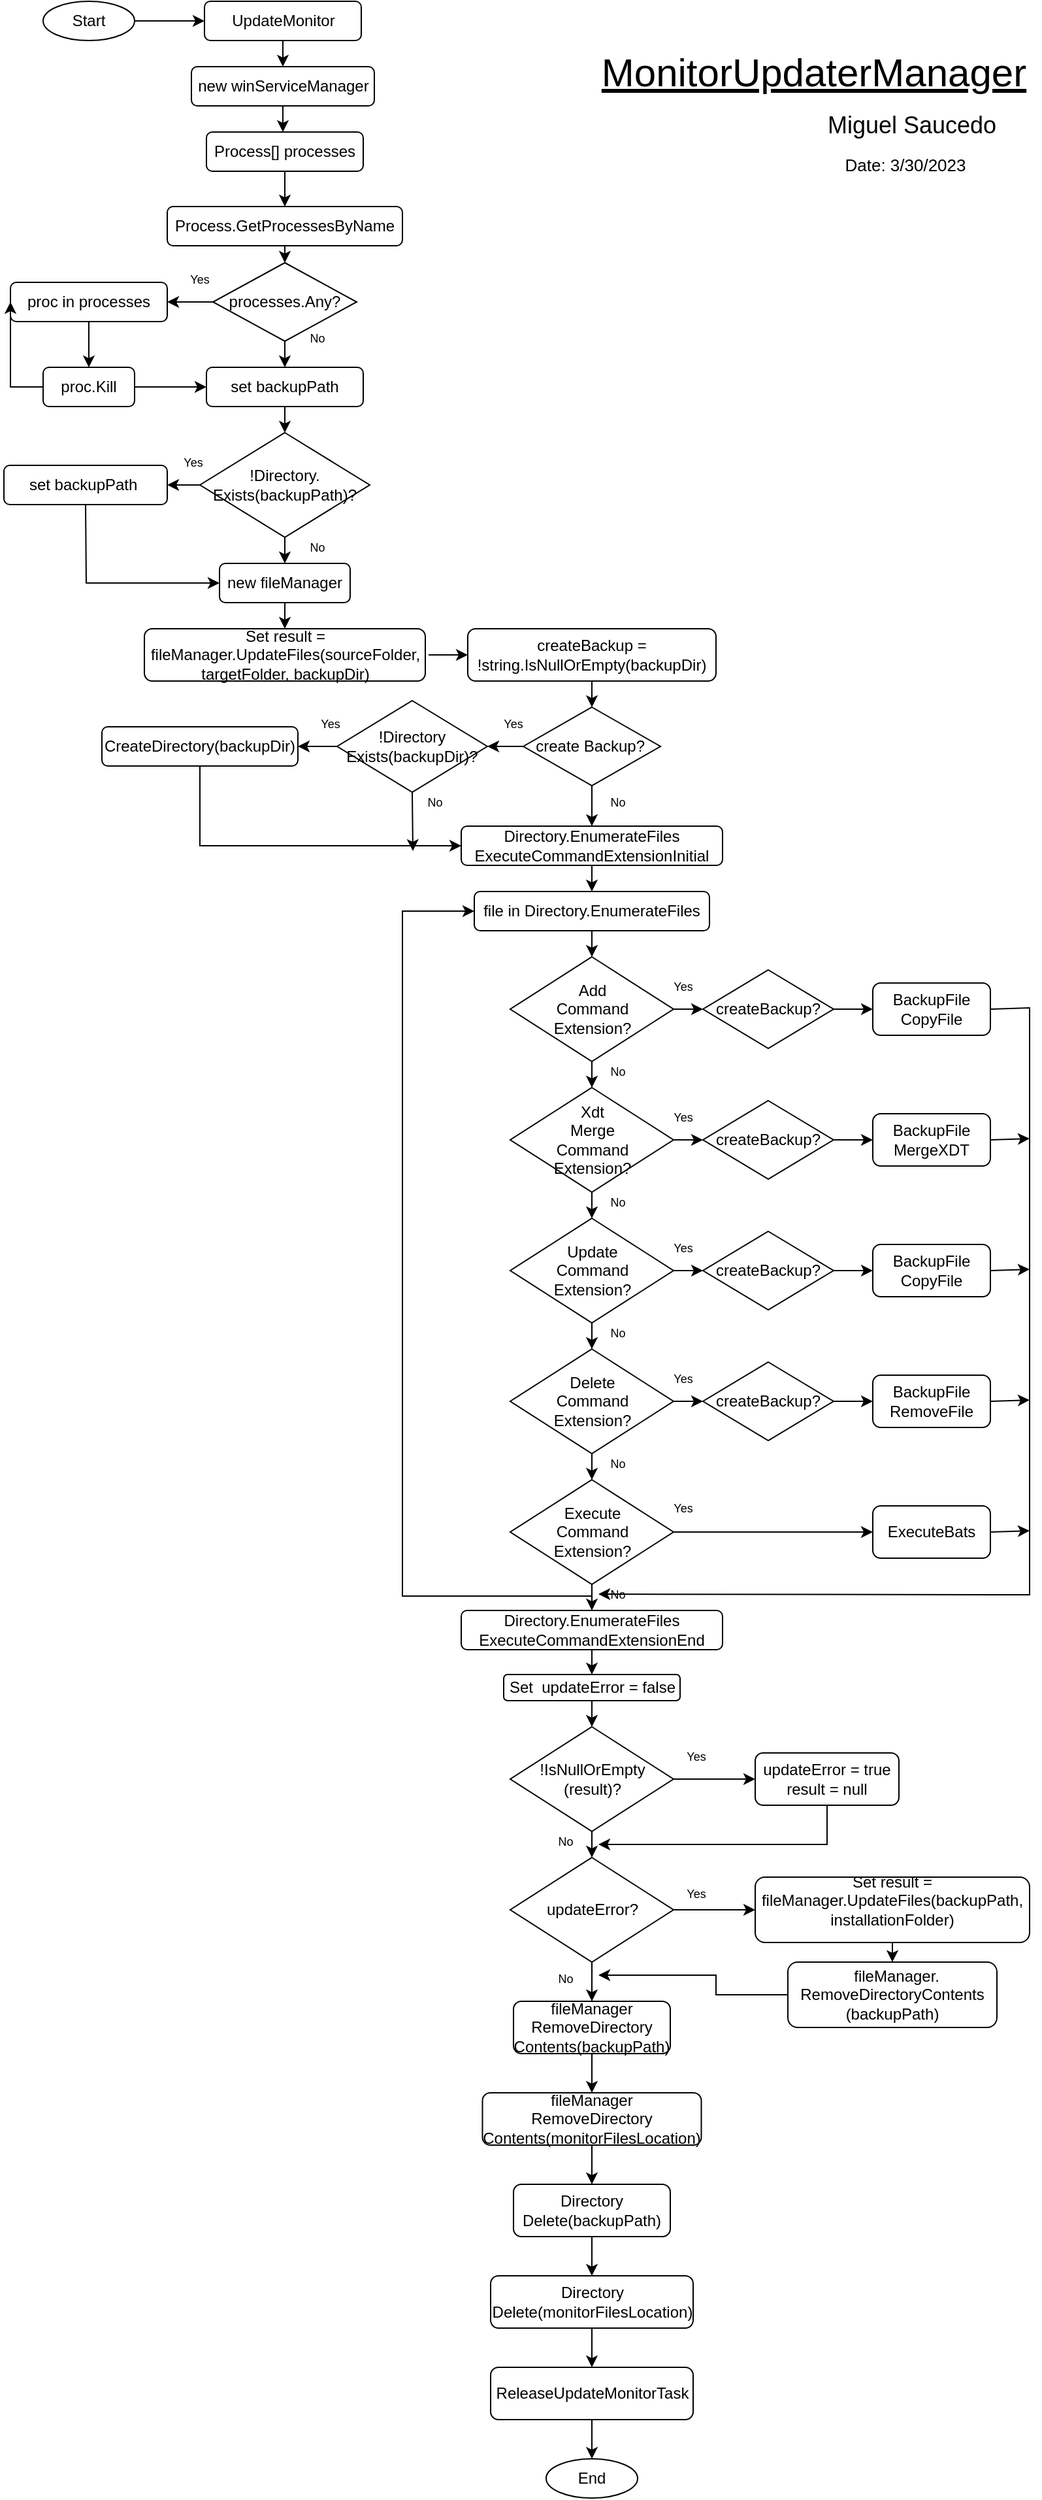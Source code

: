 <mxfile version="21.1.2" type="device">
  <diagram id="C5RBs43oDa-KdzZeNtuy" name="Page-1">
    <mxGraphModel dx="1366" dy="673" grid="1" gridSize="10" guides="1" tooltips="1" connect="1" arrows="1" fold="1" page="1" pageScale="1" pageWidth="827" pageHeight="1169" math="0" shadow="0">
      <root>
        <mxCell id="WIyWlLk6GJQsqaUBKTNV-0" />
        <mxCell id="WIyWlLk6GJQsqaUBKTNV-1" parent="WIyWlLk6GJQsqaUBKTNV-0" />
        <mxCell id="1y-8TdBXX_tXYGB50Xov-0" value="Start" style="ellipse;whiteSpace=wrap;html=1;" vertex="1" parent="WIyWlLk6GJQsqaUBKTNV-1">
          <mxGeometry x="45" y="10" width="70" height="30" as="geometry" />
        </mxCell>
        <mxCell id="1y-8TdBXX_tXYGB50Xov-2" value="UpdateMonitor" style="rounded=1;whiteSpace=wrap;html=1;" vertex="1" parent="WIyWlLk6GJQsqaUBKTNV-1">
          <mxGeometry x="168.5" y="10" width="120" height="30" as="geometry" />
        </mxCell>
        <mxCell id="1y-8TdBXX_tXYGB50Xov-3" style="edgeStyle=orthogonalEdgeStyle;rounded=0;orthogonalLoop=1;jettySize=auto;html=1;exitX=0.5;exitY=1;exitDx=0;exitDy=0;" edge="1" parent="WIyWlLk6GJQsqaUBKTNV-1">
          <mxGeometry relative="1" as="geometry">
            <mxPoint x="420" y="124" as="sourcePoint" />
            <mxPoint x="420" y="124" as="targetPoint" />
          </mxGeometry>
        </mxCell>
        <mxCell id="1y-8TdBXX_tXYGB50Xov-4" value="Process.GetProcessesByName" style="rounded=1;whiteSpace=wrap;html=1;" vertex="1" parent="WIyWlLk6GJQsqaUBKTNV-1">
          <mxGeometry x="140" y="167" width="180" height="30" as="geometry" />
        </mxCell>
        <mxCell id="1y-8TdBXX_tXYGB50Xov-38" value="" style="edgeStyle=orthogonalEdgeStyle;rounded=0;orthogonalLoop=1;jettySize=auto;html=1;" edge="1" parent="WIyWlLk6GJQsqaUBKTNV-1" source="1y-8TdBXX_tXYGB50Xov-5" target="1y-8TdBXX_tXYGB50Xov-22">
          <mxGeometry relative="1" as="geometry" />
        </mxCell>
        <mxCell id="1y-8TdBXX_tXYGB50Xov-5" value="processes.Any?" style="rhombus;whiteSpace=wrap;html=1;" vertex="1" parent="WIyWlLk6GJQsqaUBKTNV-1">
          <mxGeometry x="175" y="210" width="110" height="60" as="geometry" />
        </mxCell>
        <mxCell id="1y-8TdBXX_tXYGB50Xov-6" value="proc.Kill" style="rounded=1;whiteSpace=wrap;html=1;" vertex="1" parent="WIyWlLk6GJQsqaUBKTNV-1">
          <mxGeometry x="45" y="290" width="70" height="30" as="geometry" />
        </mxCell>
        <mxCell id="1y-8TdBXX_tXYGB50Xov-7" value="set backupPath" style="rounded=1;whiteSpace=wrap;html=1;" vertex="1" parent="WIyWlLk6GJQsqaUBKTNV-1">
          <mxGeometry x="170" y="290" width="120" height="30" as="geometry" />
        </mxCell>
        <mxCell id="1y-8TdBXX_tXYGB50Xov-8" value="!Directory.&lt;br&gt;Exists(backupPath)?" style="rhombus;whiteSpace=wrap;html=1;" vertex="1" parent="WIyWlLk6GJQsqaUBKTNV-1">
          <mxGeometry x="165" y="340" width="130" height="80" as="geometry" />
        </mxCell>
        <mxCell id="1y-8TdBXX_tXYGB50Xov-9" value="set backupPath&amp;nbsp;" style="rounded=1;whiteSpace=wrap;html=1;" vertex="1" parent="WIyWlLk6GJQsqaUBKTNV-1">
          <mxGeometry x="15" y="365" width="125" height="30" as="geometry" />
        </mxCell>
        <mxCell id="1y-8TdBXX_tXYGB50Xov-10" value="Set result = fileManager.UpdateFiles(sourceFolder, targetFolder, backupDir)" style="rounded=1;whiteSpace=wrap;html=1;" vertex="1" parent="WIyWlLk6GJQsqaUBKTNV-1">
          <mxGeometry x="122.5" y="490" width="215" height="40" as="geometry" />
        </mxCell>
        <mxCell id="1y-8TdBXX_tXYGB50Xov-36" value="" style="edgeStyle=orthogonalEdgeStyle;rounded=0;orthogonalLoop=1;jettySize=auto;html=1;" edge="1" parent="WIyWlLk6GJQsqaUBKTNV-1" source="1y-8TdBXX_tXYGB50Xov-16" target="1y-8TdBXX_tXYGB50Xov-20">
          <mxGeometry relative="1" as="geometry">
            <Array as="points">
              <mxPoint x="240" y="110" />
              <mxPoint x="240" y="110" />
            </Array>
          </mxGeometry>
        </mxCell>
        <mxCell id="1y-8TdBXX_tXYGB50Xov-16" value="new winServiceManager" style="rounded=1;whiteSpace=wrap;html=1;" vertex="1" parent="WIyWlLk6GJQsqaUBKTNV-1">
          <mxGeometry x="158.5" y="60" width="140" height="30" as="geometry" />
        </mxCell>
        <mxCell id="1y-8TdBXX_tXYGB50Xov-20" value="Process[] processes" style="rounded=1;whiteSpace=wrap;html=1;" vertex="1" parent="WIyWlLk6GJQsqaUBKTNV-1">
          <mxGeometry x="170" y="110" width="120" height="30" as="geometry" />
        </mxCell>
        <mxCell id="1y-8TdBXX_tXYGB50Xov-39" value="" style="edgeStyle=orthogonalEdgeStyle;rounded=0;orthogonalLoop=1;jettySize=auto;html=1;" edge="1" parent="WIyWlLk6GJQsqaUBKTNV-1" source="1y-8TdBXX_tXYGB50Xov-22" target="1y-8TdBXX_tXYGB50Xov-6">
          <mxGeometry relative="1" as="geometry" />
        </mxCell>
        <mxCell id="1y-8TdBXX_tXYGB50Xov-22" value="proc in processes" style="rounded=1;whiteSpace=wrap;html=1;" vertex="1" parent="WIyWlLk6GJQsqaUBKTNV-1">
          <mxGeometry x="20" y="225" width="120" height="30" as="geometry" />
        </mxCell>
        <mxCell id="1y-8TdBXX_tXYGB50Xov-26" value="new fileManager" style="rounded=1;whiteSpace=wrap;html=1;" vertex="1" parent="WIyWlLk6GJQsqaUBKTNV-1">
          <mxGeometry x="180" y="440" width="100" height="30" as="geometry" />
        </mxCell>
        <mxCell id="1y-8TdBXX_tXYGB50Xov-28" value="createBackup = !string.IsNullOrEmpty(backupDir)" style="rounded=1;whiteSpace=wrap;html=1;" vertex="1" parent="WIyWlLk6GJQsqaUBKTNV-1">
          <mxGeometry x="370" y="490" width="190" height="40" as="geometry" />
        </mxCell>
        <mxCell id="1y-8TdBXX_tXYGB50Xov-29" value="create Backup?&amp;nbsp;" style="rhombus;whiteSpace=wrap;html=1;" vertex="1" parent="WIyWlLk6GJQsqaUBKTNV-1">
          <mxGeometry x="412.5" y="550" width="105" height="60" as="geometry" />
        </mxCell>
        <mxCell id="1y-8TdBXX_tXYGB50Xov-30" value="!Directory&lt;br&gt;Exists(backupDir)?" style="rhombus;whiteSpace=wrap;html=1;" vertex="1" parent="WIyWlLk6GJQsqaUBKTNV-1">
          <mxGeometry x="270" y="545" width="115" height="70" as="geometry" />
        </mxCell>
        <mxCell id="1y-8TdBXX_tXYGB50Xov-32" value="Directory.EnumerateFiles&lt;br&gt;ExecuteCommandExtensionInitial" style="rounded=1;whiteSpace=wrap;html=1;" vertex="1" parent="WIyWlLk6GJQsqaUBKTNV-1">
          <mxGeometry x="365" y="641" width="200" height="30" as="geometry" />
        </mxCell>
        <mxCell id="1y-8TdBXX_tXYGB50Xov-33" value="file in Directory.EnumerateFiles" style="rounded=1;whiteSpace=wrap;html=1;" vertex="1" parent="WIyWlLk6GJQsqaUBKTNV-1">
          <mxGeometry x="375" y="691" width="180" height="30" as="geometry" />
        </mxCell>
        <mxCell id="1y-8TdBXX_tXYGB50Xov-46" value="" style="endArrow=classic;html=1;rounded=0;entryX=0;entryY=0.5;entryDx=0;entryDy=0;" edge="1" parent="WIyWlLk6GJQsqaUBKTNV-1" target="1y-8TdBXX_tXYGB50Xov-7">
          <mxGeometry width="50" height="50" relative="1" as="geometry">
            <mxPoint x="115" y="305" as="sourcePoint" />
            <mxPoint x="165" y="255" as="targetPoint" />
          </mxGeometry>
        </mxCell>
        <mxCell id="1y-8TdBXX_tXYGB50Xov-48" value="" style="endArrow=classic;html=1;rounded=0;exitX=0.5;exitY=1;exitDx=0;exitDy=0;entryX=0.5;entryY=0;entryDx=0;entryDy=0;" edge="1" parent="WIyWlLk6GJQsqaUBKTNV-1" source="1y-8TdBXX_tXYGB50Xov-20" target="1y-8TdBXX_tXYGB50Xov-4">
          <mxGeometry width="50" height="50" relative="1" as="geometry">
            <mxPoint x="380" y="180" as="sourcePoint" />
            <mxPoint x="430" y="130" as="targetPoint" />
          </mxGeometry>
        </mxCell>
        <mxCell id="1y-8TdBXX_tXYGB50Xov-49" value="" style="endArrow=classic;html=1;rounded=0;exitX=0.5;exitY=1;exitDx=0;exitDy=0;entryX=0.5;entryY=0;entryDx=0;entryDy=0;" edge="1" parent="WIyWlLk6GJQsqaUBKTNV-1" source="1y-8TdBXX_tXYGB50Xov-4" target="1y-8TdBXX_tXYGB50Xov-5">
          <mxGeometry width="50" height="50" relative="1" as="geometry">
            <mxPoint x="580" y="340" as="sourcePoint" />
            <mxPoint x="630" y="290" as="targetPoint" />
          </mxGeometry>
        </mxCell>
        <mxCell id="1y-8TdBXX_tXYGB50Xov-50" value="" style="endArrow=classic;html=1;rounded=0;exitX=0.5;exitY=1;exitDx=0;exitDy=0;entryX=0.5;entryY=0;entryDx=0;entryDy=0;" edge="1" parent="WIyWlLk6GJQsqaUBKTNV-1" source="1y-8TdBXX_tXYGB50Xov-5" target="1y-8TdBXX_tXYGB50Xov-7">
          <mxGeometry width="50" height="50" relative="1" as="geometry">
            <mxPoint x="320" y="280" as="sourcePoint" />
            <mxPoint x="370" y="230" as="targetPoint" />
          </mxGeometry>
        </mxCell>
        <mxCell id="1y-8TdBXX_tXYGB50Xov-51" value="" style="endArrow=classic;html=1;rounded=0;exitX=0.5;exitY=1;exitDx=0;exitDy=0;entryX=0.5;entryY=0;entryDx=0;entryDy=0;" edge="1" parent="WIyWlLk6GJQsqaUBKTNV-1" source="1y-8TdBXX_tXYGB50Xov-7" target="1y-8TdBXX_tXYGB50Xov-8">
          <mxGeometry width="50" height="50" relative="1" as="geometry">
            <mxPoint x="325" y="350" as="sourcePoint" />
            <mxPoint x="375" y="300" as="targetPoint" />
          </mxGeometry>
        </mxCell>
        <mxCell id="1y-8TdBXX_tXYGB50Xov-52" value="" style="endArrow=classic;html=1;rounded=0;exitX=0;exitY=0.5;exitDx=0;exitDy=0;entryX=1;entryY=0.5;entryDx=0;entryDy=0;" edge="1" parent="WIyWlLk6GJQsqaUBKTNV-1" source="1y-8TdBXX_tXYGB50Xov-8" target="1y-8TdBXX_tXYGB50Xov-9">
          <mxGeometry width="50" height="50" relative="1" as="geometry">
            <mxPoint x="580" y="340" as="sourcePoint" />
            <mxPoint x="630" y="290" as="targetPoint" />
          </mxGeometry>
        </mxCell>
        <mxCell id="1y-8TdBXX_tXYGB50Xov-53" value="" style="endArrow=classic;html=1;rounded=0;exitX=0.5;exitY=1;exitDx=0;exitDy=0;entryX=0.5;entryY=0;entryDx=0;entryDy=0;" edge="1" parent="WIyWlLk6GJQsqaUBKTNV-1" source="1y-8TdBXX_tXYGB50Xov-8" target="1y-8TdBXX_tXYGB50Xov-26">
          <mxGeometry width="50" height="50" relative="1" as="geometry">
            <mxPoint x="600" y="320" as="sourcePoint" />
            <mxPoint x="650" y="270" as="targetPoint" />
          </mxGeometry>
        </mxCell>
        <mxCell id="1y-8TdBXX_tXYGB50Xov-54" value="" style="endArrow=classic;html=1;rounded=0;exitX=0.5;exitY=1;exitDx=0;exitDy=0;" edge="1" parent="WIyWlLk6GJQsqaUBKTNV-1" source="1y-8TdBXX_tXYGB50Xov-26" target="1y-8TdBXX_tXYGB50Xov-10">
          <mxGeometry width="50" height="50" relative="1" as="geometry">
            <mxPoint x="600" y="520" as="sourcePoint" />
            <mxPoint x="650" y="470" as="targetPoint" />
          </mxGeometry>
        </mxCell>
        <mxCell id="1y-8TdBXX_tXYGB50Xov-55" value="" style="endArrow=classic;html=1;rounded=0;entryX=0;entryY=0.5;entryDx=0;entryDy=0;" edge="1" parent="WIyWlLk6GJQsqaUBKTNV-1" target="1y-8TdBXX_tXYGB50Xov-28">
          <mxGeometry width="50" height="50" relative="1" as="geometry">
            <mxPoint x="340" y="510" as="sourcePoint" />
            <mxPoint x="330" y="590" as="targetPoint" />
          </mxGeometry>
        </mxCell>
        <mxCell id="1y-8TdBXX_tXYGB50Xov-56" value="CreateDirectory(backupDir)" style="rounded=1;whiteSpace=wrap;html=1;" vertex="1" parent="WIyWlLk6GJQsqaUBKTNV-1">
          <mxGeometry x="90" y="565" width="150" height="30" as="geometry" />
        </mxCell>
        <mxCell id="1y-8TdBXX_tXYGB50Xov-57" value="" style="endArrow=classic;html=1;rounded=0;exitX=0.5;exitY=1;exitDx=0;exitDy=0;entryX=0.5;entryY=0;entryDx=0;entryDy=0;" edge="1" parent="WIyWlLk6GJQsqaUBKTNV-1" source="1y-8TdBXX_tXYGB50Xov-28" target="1y-8TdBXX_tXYGB50Xov-29">
          <mxGeometry width="50" height="50" relative="1" as="geometry">
            <mxPoint x="600" y="620" as="sourcePoint" />
            <mxPoint x="650" y="570" as="targetPoint" />
          </mxGeometry>
        </mxCell>
        <mxCell id="1y-8TdBXX_tXYGB50Xov-61" value="" style="endArrow=classic;html=1;rounded=0;exitX=0.5;exitY=1;exitDx=0;exitDy=0;entryX=0.5;entryY=0;entryDx=0;entryDy=0;" edge="1" parent="WIyWlLk6GJQsqaUBKTNV-1" source="1y-8TdBXX_tXYGB50Xov-32" target="1y-8TdBXX_tXYGB50Xov-33">
          <mxGeometry width="50" height="50" relative="1" as="geometry">
            <mxPoint x="600" y="641" as="sourcePoint" />
            <mxPoint x="650" y="591" as="targetPoint" />
          </mxGeometry>
        </mxCell>
        <mxCell id="1y-8TdBXX_tXYGB50Xov-64" value="Add&lt;br&gt;Command&lt;br&gt;Extension?" style="rhombus;whiteSpace=wrap;html=1;" vertex="1" parent="WIyWlLk6GJQsqaUBKTNV-1">
          <mxGeometry x="402.5" y="741" width="125" height="80" as="geometry" />
        </mxCell>
        <mxCell id="1y-8TdBXX_tXYGB50Xov-65" value="Xdt&lt;br&gt;Merge&lt;br&gt;Command&lt;br&gt;Extension?" style="rhombus;whiteSpace=wrap;html=1;" vertex="1" parent="WIyWlLk6GJQsqaUBKTNV-1">
          <mxGeometry x="402.5" y="841" width="125" height="80" as="geometry" />
        </mxCell>
        <mxCell id="1y-8TdBXX_tXYGB50Xov-66" value="Update&lt;br&gt;Command&lt;br&gt;Extension?" style="rhombus;whiteSpace=wrap;html=1;" vertex="1" parent="WIyWlLk6GJQsqaUBKTNV-1">
          <mxGeometry x="402.5" y="941" width="125" height="80" as="geometry" />
        </mxCell>
        <mxCell id="1y-8TdBXX_tXYGB50Xov-67" value="Delete &lt;br&gt;Command &lt;br&gt;Extension?" style="rhombus;whiteSpace=wrap;html=1;" vertex="1" parent="WIyWlLk6GJQsqaUBKTNV-1">
          <mxGeometry x="402.5" y="1041" width="125" height="80" as="geometry" />
        </mxCell>
        <mxCell id="1y-8TdBXX_tXYGB50Xov-68" value="Execute&lt;br&gt;Command&lt;br&gt;Extension?" style="rhombus;whiteSpace=wrap;html=1;" vertex="1" parent="WIyWlLk6GJQsqaUBKTNV-1">
          <mxGeometry x="402.5" y="1141" width="125" height="80" as="geometry" />
        </mxCell>
        <mxCell id="1y-8TdBXX_tXYGB50Xov-69" value="" style="endArrow=classic;html=1;rounded=0;exitX=0.5;exitY=1;exitDx=0;exitDy=0;entryX=0.5;entryY=0;entryDx=0;entryDy=0;" edge="1" parent="WIyWlLk6GJQsqaUBKTNV-1" source="1y-8TdBXX_tXYGB50Xov-33" target="1y-8TdBXX_tXYGB50Xov-64">
          <mxGeometry width="50" height="50" relative="1" as="geometry">
            <mxPoint x="600" y="821" as="sourcePoint" />
            <mxPoint x="650" y="771" as="targetPoint" />
          </mxGeometry>
        </mxCell>
        <mxCell id="1y-8TdBXX_tXYGB50Xov-70" value="" style="endArrow=classic;html=1;rounded=0;exitX=0.5;exitY=1;exitDx=0;exitDy=0;entryX=0.5;entryY=0;entryDx=0;entryDy=0;" edge="1" parent="WIyWlLk6GJQsqaUBKTNV-1" source="1y-8TdBXX_tXYGB50Xov-64" target="1y-8TdBXX_tXYGB50Xov-65">
          <mxGeometry width="50" height="50" relative="1" as="geometry">
            <mxPoint x="600" y="821" as="sourcePoint" />
            <mxPoint x="650" y="771" as="targetPoint" />
          </mxGeometry>
        </mxCell>
        <mxCell id="1y-8TdBXX_tXYGB50Xov-71" value="" style="endArrow=classic;html=1;rounded=0;exitX=0.5;exitY=1;exitDx=0;exitDy=0;entryX=0.5;entryY=0;entryDx=0;entryDy=0;" edge="1" parent="WIyWlLk6GJQsqaUBKTNV-1" source="1y-8TdBXX_tXYGB50Xov-65" target="1y-8TdBXX_tXYGB50Xov-66">
          <mxGeometry width="50" height="50" relative="1" as="geometry">
            <mxPoint x="600" y="1121" as="sourcePoint" />
            <mxPoint x="650" y="1071" as="targetPoint" />
          </mxGeometry>
        </mxCell>
        <mxCell id="1y-8TdBXX_tXYGB50Xov-72" value="" style="endArrow=classic;html=1;rounded=0;exitX=0.5;exitY=1;exitDx=0;exitDy=0;entryX=0.5;entryY=0;entryDx=0;entryDy=0;" edge="1" parent="WIyWlLk6GJQsqaUBKTNV-1" source="1y-8TdBXX_tXYGB50Xov-66" target="1y-8TdBXX_tXYGB50Xov-67">
          <mxGeometry width="50" height="50" relative="1" as="geometry">
            <mxPoint x="600" y="1121" as="sourcePoint" />
            <mxPoint x="650" y="1071" as="targetPoint" />
          </mxGeometry>
        </mxCell>
        <mxCell id="1y-8TdBXX_tXYGB50Xov-73" value="" style="endArrow=classic;html=1;rounded=0;exitX=0.5;exitY=1;exitDx=0;exitDy=0;entryX=0.5;entryY=0;entryDx=0;entryDy=0;" edge="1" parent="WIyWlLk6GJQsqaUBKTNV-1" source="1y-8TdBXX_tXYGB50Xov-67" target="1y-8TdBXX_tXYGB50Xov-68">
          <mxGeometry width="50" height="50" relative="1" as="geometry">
            <mxPoint x="600" y="1121" as="sourcePoint" />
            <mxPoint x="650" y="1071" as="targetPoint" />
          </mxGeometry>
        </mxCell>
        <mxCell id="1y-8TdBXX_tXYGB50Xov-74" value="BackupFile&lt;br&gt;CopyFile" style="rounded=1;whiteSpace=wrap;html=1;" vertex="1" parent="WIyWlLk6GJQsqaUBKTNV-1">
          <mxGeometry x="680" y="761" width="90" height="40" as="geometry" />
        </mxCell>
        <mxCell id="1y-8TdBXX_tXYGB50Xov-75" value="createBackup?" style="rhombus;whiteSpace=wrap;html=1;" vertex="1" parent="WIyWlLk6GJQsqaUBKTNV-1">
          <mxGeometry x="550" y="751" width="100" height="60" as="geometry" />
        </mxCell>
        <mxCell id="1y-8TdBXX_tXYGB50Xov-77" value="createBackup?" style="rhombus;whiteSpace=wrap;html=1;" vertex="1" parent="WIyWlLk6GJQsqaUBKTNV-1">
          <mxGeometry x="550" y="851" width="100" height="60" as="geometry" />
        </mxCell>
        <mxCell id="1y-8TdBXX_tXYGB50Xov-78" value="createBackup?" style="rhombus;whiteSpace=wrap;html=1;" vertex="1" parent="WIyWlLk6GJQsqaUBKTNV-1">
          <mxGeometry x="550" y="951" width="100" height="60" as="geometry" />
        </mxCell>
        <mxCell id="1y-8TdBXX_tXYGB50Xov-79" value="createBackup?" style="rhombus;whiteSpace=wrap;html=1;" vertex="1" parent="WIyWlLk6GJQsqaUBKTNV-1">
          <mxGeometry x="550" y="1051" width="100" height="60" as="geometry" />
        </mxCell>
        <mxCell id="1y-8TdBXX_tXYGB50Xov-80" value="BackupFile&lt;br&gt;MergeXDT" style="rounded=1;whiteSpace=wrap;html=1;" vertex="1" parent="WIyWlLk6GJQsqaUBKTNV-1">
          <mxGeometry x="680" y="861" width="90" height="40" as="geometry" />
        </mxCell>
        <mxCell id="1y-8TdBXX_tXYGB50Xov-81" value="BackupFile&lt;br&gt;CopyFile" style="rounded=1;whiteSpace=wrap;html=1;" vertex="1" parent="WIyWlLk6GJQsqaUBKTNV-1">
          <mxGeometry x="680" y="961" width="90" height="40" as="geometry" />
        </mxCell>
        <mxCell id="1y-8TdBXX_tXYGB50Xov-82" value="BackupFile&lt;br&gt;RemoveFile" style="rounded=1;whiteSpace=wrap;html=1;" vertex="1" parent="WIyWlLk6GJQsqaUBKTNV-1">
          <mxGeometry x="680" y="1061" width="90" height="40" as="geometry" />
        </mxCell>
        <mxCell id="1y-8TdBXX_tXYGB50Xov-83" value="ExecuteBats" style="rounded=1;whiteSpace=wrap;html=1;" vertex="1" parent="WIyWlLk6GJQsqaUBKTNV-1">
          <mxGeometry x="680" y="1161" width="90" height="40" as="geometry" />
        </mxCell>
        <mxCell id="1y-8TdBXX_tXYGB50Xov-84" value="" style="endArrow=classic;html=1;rounded=0;exitX=1;exitY=0.5;exitDx=0;exitDy=0;entryX=0;entryY=0.5;entryDx=0;entryDy=0;" edge="1" parent="WIyWlLk6GJQsqaUBKTNV-1" source="1y-8TdBXX_tXYGB50Xov-64" target="1y-8TdBXX_tXYGB50Xov-75">
          <mxGeometry width="50" height="50" relative="1" as="geometry">
            <mxPoint x="540" y="771" as="sourcePoint" />
            <mxPoint x="590" y="721" as="targetPoint" />
          </mxGeometry>
        </mxCell>
        <mxCell id="1y-8TdBXX_tXYGB50Xov-85" value="" style="endArrow=classic;html=1;rounded=0;exitX=1;exitY=0.5;exitDx=0;exitDy=0;entryX=0;entryY=0.5;entryDx=0;entryDy=0;" edge="1" parent="WIyWlLk6GJQsqaUBKTNV-1" source="1y-8TdBXX_tXYGB50Xov-65" target="1y-8TdBXX_tXYGB50Xov-77">
          <mxGeometry width="50" height="50" relative="1" as="geometry">
            <mxPoint x="600" y="1021" as="sourcePoint" />
            <mxPoint x="650" y="971" as="targetPoint" />
          </mxGeometry>
        </mxCell>
        <mxCell id="1y-8TdBXX_tXYGB50Xov-86" value="" style="endArrow=classic;html=1;rounded=0;exitX=1;exitY=0.5;exitDx=0;exitDy=0;entryX=0;entryY=0.5;entryDx=0;entryDy=0;" edge="1" parent="WIyWlLk6GJQsqaUBKTNV-1" source="1y-8TdBXX_tXYGB50Xov-66" target="1y-8TdBXX_tXYGB50Xov-78">
          <mxGeometry width="50" height="50" relative="1" as="geometry">
            <mxPoint x="600" y="1021" as="sourcePoint" />
            <mxPoint x="650" y="971" as="targetPoint" />
          </mxGeometry>
        </mxCell>
        <mxCell id="1y-8TdBXX_tXYGB50Xov-87" value="" style="endArrow=classic;html=1;rounded=0;exitX=1;exitY=0.5;exitDx=0;exitDy=0;entryX=0;entryY=0.5;entryDx=0;entryDy=0;" edge="1" parent="WIyWlLk6GJQsqaUBKTNV-1" source="1y-8TdBXX_tXYGB50Xov-67" target="1y-8TdBXX_tXYGB50Xov-79">
          <mxGeometry width="50" height="50" relative="1" as="geometry">
            <mxPoint x="600" y="1021" as="sourcePoint" />
            <mxPoint x="650" y="971" as="targetPoint" />
          </mxGeometry>
        </mxCell>
        <mxCell id="1y-8TdBXX_tXYGB50Xov-88" value="" style="endArrow=classic;html=1;rounded=0;exitX=1;exitY=0.5;exitDx=0;exitDy=0;entryX=0;entryY=0.5;entryDx=0;entryDy=0;" edge="1" parent="WIyWlLk6GJQsqaUBKTNV-1" source="1y-8TdBXX_tXYGB50Xov-68" target="1y-8TdBXX_tXYGB50Xov-83">
          <mxGeometry width="50" height="50" relative="1" as="geometry">
            <mxPoint x="600" y="1021" as="sourcePoint" />
            <mxPoint x="650" y="971" as="targetPoint" />
          </mxGeometry>
        </mxCell>
        <mxCell id="1y-8TdBXX_tXYGB50Xov-89" value="" style="endArrow=classic;html=1;rounded=0;exitX=1;exitY=0.5;exitDx=0;exitDy=0;entryX=0;entryY=0.5;entryDx=0;entryDy=0;" edge="1" parent="WIyWlLk6GJQsqaUBKTNV-1" source="1y-8TdBXX_tXYGB50Xov-75" target="1y-8TdBXX_tXYGB50Xov-74">
          <mxGeometry width="50" height="50" relative="1" as="geometry">
            <mxPoint x="600" y="1021" as="sourcePoint" />
            <mxPoint x="650" y="971" as="targetPoint" />
          </mxGeometry>
        </mxCell>
        <mxCell id="1y-8TdBXX_tXYGB50Xov-90" value="" style="endArrow=classic;html=1;rounded=0;exitX=1;exitY=0.5;exitDx=0;exitDy=0;entryX=0;entryY=0.5;entryDx=0;entryDy=0;" edge="1" parent="WIyWlLk6GJQsqaUBKTNV-1" source="1y-8TdBXX_tXYGB50Xov-77" target="1y-8TdBXX_tXYGB50Xov-80">
          <mxGeometry width="50" height="50" relative="1" as="geometry">
            <mxPoint x="600" y="1021" as="sourcePoint" />
            <mxPoint x="650" y="971" as="targetPoint" />
          </mxGeometry>
        </mxCell>
        <mxCell id="1y-8TdBXX_tXYGB50Xov-91" value="" style="endArrow=classic;html=1;rounded=0;exitX=1;exitY=0.5;exitDx=0;exitDy=0;entryX=0;entryY=0.5;entryDx=0;entryDy=0;" edge="1" parent="WIyWlLk6GJQsqaUBKTNV-1" source="1y-8TdBXX_tXYGB50Xov-78" target="1y-8TdBXX_tXYGB50Xov-81">
          <mxGeometry width="50" height="50" relative="1" as="geometry">
            <mxPoint x="600" y="1021" as="sourcePoint" />
            <mxPoint x="650" y="971" as="targetPoint" />
          </mxGeometry>
        </mxCell>
        <mxCell id="1y-8TdBXX_tXYGB50Xov-92" value="" style="endArrow=classic;html=1;rounded=0;exitX=1;exitY=0.5;exitDx=0;exitDy=0;entryX=0;entryY=0.5;entryDx=0;entryDy=0;" edge="1" parent="WIyWlLk6GJQsqaUBKTNV-1" source="1y-8TdBXX_tXYGB50Xov-79" target="1y-8TdBXX_tXYGB50Xov-82">
          <mxGeometry width="50" height="50" relative="1" as="geometry">
            <mxPoint x="600" y="1021" as="sourcePoint" />
            <mxPoint x="650" y="971" as="targetPoint" />
          </mxGeometry>
        </mxCell>
        <mxCell id="1y-8TdBXX_tXYGB50Xov-97" value="Directory.EnumerateFiles&lt;br&gt;ExecuteCommandExtensionEnd" style="rounded=1;whiteSpace=wrap;html=1;" vertex="1" parent="WIyWlLk6GJQsqaUBKTNV-1">
          <mxGeometry x="365" y="1241" width="200" height="30" as="geometry" />
        </mxCell>
        <mxCell id="1y-8TdBXX_tXYGB50Xov-98" value="" style="endArrow=classic;html=1;rounded=0;exitX=0.5;exitY=1;exitDx=0;exitDy=0;entryX=0.5;entryY=0;entryDx=0;entryDy=0;" edge="1" parent="WIyWlLk6GJQsqaUBKTNV-1" source="1y-8TdBXX_tXYGB50Xov-68" target="1y-8TdBXX_tXYGB50Xov-97">
          <mxGeometry width="50" height="50" relative="1" as="geometry">
            <mxPoint x="600" y="1221" as="sourcePoint" />
            <mxPoint x="650" y="1171" as="targetPoint" />
          </mxGeometry>
        </mxCell>
        <mxCell id="1y-8TdBXX_tXYGB50Xov-99" value="" style="endArrow=classic;html=1;rounded=0;entryX=0;entryY=0.5;entryDx=0;entryDy=0;" edge="1" parent="WIyWlLk6GJQsqaUBKTNV-1" target="1y-8TdBXX_tXYGB50Xov-33">
          <mxGeometry width="50" height="50" relative="1" as="geometry">
            <mxPoint x="465" y="1230" as="sourcePoint" />
            <mxPoint x="340" y="1111" as="targetPoint" />
            <Array as="points">
              <mxPoint x="440" y="1230" />
              <mxPoint x="390" y="1230" />
              <mxPoint x="320" y="1230" />
              <mxPoint x="320" y="961" />
              <mxPoint x="320" y="821" />
              <mxPoint x="320" y="751" />
              <mxPoint x="320" y="706" />
            </Array>
          </mxGeometry>
        </mxCell>
        <mxCell id="1y-8TdBXX_tXYGB50Xov-100" value="" style="endArrow=classic;html=1;rounded=0;exitX=1;exitY=0.5;exitDx=0;exitDy=0;entryX=0;entryY=0.5;entryDx=0;entryDy=0;" edge="1" parent="WIyWlLk6GJQsqaUBKTNV-1" source="1y-8TdBXX_tXYGB50Xov-0" target="1y-8TdBXX_tXYGB50Xov-2">
          <mxGeometry width="50" height="50" relative="1" as="geometry">
            <mxPoint x="600" y="300" as="sourcePoint" />
            <mxPoint x="650" y="250" as="targetPoint" />
          </mxGeometry>
        </mxCell>
        <mxCell id="1y-8TdBXX_tXYGB50Xov-101" value="" style="endArrow=classic;html=1;rounded=0;exitX=0.5;exitY=1;exitDx=0;exitDy=0;entryX=0.5;entryY=0;entryDx=0;entryDy=0;" edge="1" parent="WIyWlLk6GJQsqaUBKTNV-1" source="1y-8TdBXX_tXYGB50Xov-2" target="1y-8TdBXX_tXYGB50Xov-16">
          <mxGeometry width="50" height="50" relative="1" as="geometry">
            <mxPoint x="600" y="300" as="sourcePoint" />
            <mxPoint x="650" y="250" as="targetPoint" />
          </mxGeometry>
        </mxCell>
        <mxCell id="1y-8TdBXX_tXYGB50Xov-104" value="Yes" style="text;html=1;strokeColor=none;fillColor=none;align=center;verticalAlign=middle;whiteSpace=wrap;rounded=0;fontSize=9;" vertex="1" parent="WIyWlLk6GJQsqaUBKTNV-1">
          <mxGeometry x="150" y="210" width="30" height="25" as="geometry" />
        </mxCell>
        <mxCell id="1y-8TdBXX_tXYGB50Xov-105" value="No" style="text;html=1;strokeColor=none;fillColor=none;align=center;verticalAlign=middle;whiteSpace=wrap;rounded=0;fontSize=9;" vertex="1" parent="WIyWlLk6GJQsqaUBKTNV-1">
          <mxGeometry x="240" y="255" width="30" height="25" as="geometry" />
        </mxCell>
        <mxCell id="1y-8TdBXX_tXYGB50Xov-106" value="Yes" style="text;html=1;strokeColor=none;fillColor=none;align=center;verticalAlign=middle;whiteSpace=wrap;rounded=0;fontSize=9;" vertex="1" parent="WIyWlLk6GJQsqaUBKTNV-1">
          <mxGeometry x="145" y="350" width="30" height="25" as="geometry" />
        </mxCell>
        <mxCell id="1y-8TdBXX_tXYGB50Xov-107" value="" style="endArrow=classic;html=1;rounded=0;exitX=0.5;exitY=1;exitDx=0;exitDy=0;entryX=0;entryY=0.5;entryDx=0;entryDy=0;" edge="1" parent="WIyWlLk6GJQsqaUBKTNV-1" source="1y-8TdBXX_tXYGB50Xov-9" target="1y-8TdBXX_tXYGB50Xov-26">
          <mxGeometry width="50" height="50" relative="1" as="geometry">
            <mxPoint x="600" y="500" as="sourcePoint" />
            <mxPoint x="650" y="450" as="targetPoint" />
            <Array as="points">
              <mxPoint x="78" y="455" />
            </Array>
          </mxGeometry>
        </mxCell>
        <mxCell id="1y-8TdBXX_tXYGB50Xov-108" value="No" style="text;html=1;strokeColor=none;fillColor=none;align=center;verticalAlign=middle;whiteSpace=wrap;rounded=0;fontSize=9;" vertex="1" parent="WIyWlLk6GJQsqaUBKTNV-1">
          <mxGeometry x="240" y="415" width="30" height="25" as="geometry" />
        </mxCell>
        <mxCell id="1y-8TdBXX_tXYGB50Xov-109" value="" style="endArrow=classic;html=1;rounded=0;exitX=0;exitY=0.5;exitDx=0;exitDy=0;entryX=1;entryY=0.5;entryDx=0;entryDy=0;" edge="1" parent="WIyWlLk6GJQsqaUBKTNV-1" source="1y-8TdBXX_tXYGB50Xov-29" target="1y-8TdBXX_tXYGB50Xov-30">
          <mxGeometry width="50" height="50" relative="1" as="geometry">
            <mxPoint x="600" y="800" as="sourcePoint" />
            <mxPoint x="650" y="750" as="targetPoint" />
          </mxGeometry>
        </mxCell>
        <mxCell id="1y-8TdBXX_tXYGB50Xov-110" value="" style="endArrow=classic;html=1;rounded=0;exitX=0;exitY=0.5;exitDx=0;exitDy=0;entryX=1;entryY=0.5;entryDx=0;entryDy=0;" edge="1" parent="WIyWlLk6GJQsqaUBKTNV-1" source="1y-8TdBXX_tXYGB50Xov-30" target="1y-8TdBXX_tXYGB50Xov-56">
          <mxGeometry width="50" height="50" relative="1" as="geometry">
            <mxPoint x="600" y="800" as="sourcePoint" />
            <mxPoint x="650" y="750" as="targetPoint" />
          </mxGeometry>
        </mxCell>
        <mxCell id="1y-8TdBXX_tXYGB50Xov-111" value="" style="endArrow=classic;html=1;rounded=0;exitX=0.5;exitY=1;exitDx=0;exitDy=0;entryX=0;entryY=0.5;entryDx=0;entryDy=0;" edge="1" parent="WIyWlLk6GJQsqaUBKTNV-1" source="1y-8TdBXX_tXYGB50Xov-56" target="1y-8TdBXX_tXYGB50Xov-32">
          <mxGeometry width="50" height="50" relative="1" as="geometry">
            <mxPoint x="600" y="800" as="sourcePoint" />
            <mxPoint x="320" y="660" as="targetPoint" />
            <Array as="points">
              <mxPoint x="165" y="656" />
            </Array>
          </mxGeometry>
        </mxCell>
        <mxCell id="1y-8TdBXX_tXYGB50Xov-112" value="" style="endArrow=classic;html=1;rounded=0;exitX=0.5;exitY=1;exitDx=0;exitDy=0;entryX=0.5;entryY=0;entryDx=0;entryDy=0;" edge="1" parent="WIyWlLk6GJQsqaUBKTNV-1" source="1y-8TdBXX_tXYGB50Xov-29" target="1y-8TdBXX_tXYGB50Xov-32">
          <mxGeometry width="50" height="50" relative="1" as="geometry">
            <mxPoint x="600" y="800" as="sourcePoint" />
            <mxPoint x="650" y="750" as="targetPoint" />
          </mxGeometry>
        </mxCell>
        <mxCell id="1y-8TdBXX_tXYGB50Xov-113" value="Yes" style="text;html=1;strokeColor=none;fillColor=none;align=center;verticalAlign=middle;whiteSpace=wrap;rounded=0;fontSize=9;" vertex="1" parent="WIyWlLk6GJQsqaUBKTNV-1">
          <mxGeometry x="390" y="550" width="30" height="25" as="geometry" />
        </mxCell>
        <mxCell id="1y-8TdBXX_tXYGB50Xov-114" value="No" style="text;html=1;strokeColor=none;fillColor=none;align=center;verticalAlign=middle;whiteSpace=wrap;rounded=0;fontSize=9;" vertex="1" parent="WIyWlLk6GJQsqaUBKTNV-1">
          <mxGeometry x="470" y="610" width="30" height="25" as="geometry" />
        </mxCell>
        <mxCell id="1y-8TdBXX_tXYGB50Xov-115" value="Yes" style="text;html=1;strokeColor=none;fillColor=none;align=center;verticalAlign=middle;whiteSpace=wrap;rounded=0;fontSize=9;" vertex="1" parent="WIyWlLk6GJQsqaUBKTNV-1">
          <mxGeometry x="250" y="550" width="30" height="25" as="geometry" />
        </mxCell>
        <mxCell id="1y-8TdBXX_tXYGB50Xov-116" value="" style="endArrow=classic;html=1;rounded=0;exitX=0.5;exitY=1;exitDx=0;exitDy=0;" edge="1" parent="WIyWlLk6GJQsqaUBKTNV-1" source="1y-8TdBXX_tXYGB50Xov-30">
          <mxGeometry width="50" height="50" relative="1" as="geometry">
            <mxPoint x="600" y="400" as="sourcePoint" />
            <mxPoint x="328" y="660" as="targetPoint" />
          </mxGeometry>
        </mxCell>
        <mxCell id="1y-8TdBXX_tXYGB50Xov-117" value="No" style="text;html=1;strokeColor=none;fillColor=none;align=center;verticalAlign=middle;whiteSpace=wrap;rounded=0;fontSize=9;" vertex="1" parent="WIyWlLk6GJQsqaUBKTNV-1">
          <mxGeometry x="330" y="610" width="30" height="25" as="geometry" />
        </mxCell>
        <mxCell id="1y-8TdBXX_tXYGB50Xov-118" value="Yes" style="text;html=1;strokeColor=none;fillColor=none;align=center;verticalAlign=middle;whiteSpace=wrap;rounded=0;fontSize=9;" vertex="1" parent="WIyWlLk6GJQsqaUBKTNV-1">
          <mxGeometry x="520" y="951" width="30" height="25" as="geometry" />
        </mxCell>
        <mxCell id="1y-8TdBXX_tXYGB50Xov-119" value="Yes" style="text;html=1;strokeColor=none;fillColor=none;align=center;verticalAlign=middle;whiteSpace=wrap;rounded=0;fontSize=9;" vertex="1" parent="WIyWlLk6GJQsqaUBKTNV-1">
          <mxGeometry x="520" y="1150" width="30" height="25" as="geometry" />
        </mxCell>
        <mxCell id="1y-8TdBXX_tXYGB50Xov-120" value="Yes" style="text;html=1;strokeColor=none;fillColor=none;align=center;verticalAlign=middle;whiteSpace=wrap;rounded=0;fontSize=9;" vertex="1" parent="WIyWlLk6GJQsqaUBKTNV-1">
          <mxGeometry x="520" y="1051" width="30" height="25" as="geometry" />
        </mxCell>
        <mxCell id="1y-8TdBXX_tXYGB50Xov-121" value="Yes" style="text;html=1;strokeColor=none;fillColor=none;align=center;verticalAlign=middle;whiteSpace=wrap;rounded=0;fontSize=9;" vertex="1" parent="WIyWlLk6GJQsqaUBKTNV-1">
          <mxGeometry x="520" y="851" width="30" height="25" as="geometry" />
        </mxCell>
        <mxCell id="1y-8TdBXX_tXYGB50Xov-122" value="Yes" style="text;html=1;strokeColor=none;fillColor=none;align=center;verticalAlign=middle;whiteSpace=wrap;rounded=0;fontSize=9;" vertex="1" parent="WIyWlLk6GJQsqaUBKTNV-1">
          <mxGeometry x="520" y="751" width="30" height="25" as="geometry" />
        </mxCell>
        <mxCell id="1y-8TdBXX_tXYGB50Xov-123" value="No" style="text;html=1;strokeColor=none;fillColor=none;align=center;verticalAlign=middle;whiteSpace=wrap;rounded=0;fontSize=9;" vertex="1" parent="WIyWlLk6GJQsqaUBKTNV-1">
          <mxGeometry x="470" y="816" width="30" height="25" as="geometry" />
        </mxCell>
        <mxCell id="1y-8TdBXX_tXYGB50Xov-124" value="No" style="text;html=1;strokeColor=none;fillColor=none;align=center;verticalAlign=middle;whiteSpace=wrap;rounded=0;fontSize=9;" vertex="1" parent="WIyWlLk6GJQsqaUBKTNV-1">
          <mxGeometry x="470" y="916" width="30" height="25" as="geometry" />
        </mxCell>
        <mxCell id="1y-8TdBXX_tXYGB50Xov-125" value="No" style="text;html=1;strokeColor=none;fillColor=none;align=center;verticalAlign=middle;whiteSpace=wrap;rounded=0;fontSize=9;" vertex="1" parent="WIyWlLk6GJQsqaUBKTNV-1">
          <mxGeometry x="470" y="1016" width="30" height="25" as="geometry" />
        </mxCell>
        <mxCell id="1y-8TdBXX_tXYGB50Xov-126" value="No" style="text;html=1;strokeColor=none;fillColor=none;align=center;verticalAlign=middle;whiteSpace=wrap;rounded=0;fontSize=9;" vertex="1" parent="WIyWlLk6GJQsqaUBKTNV-1">
          <mxGeometry x="470" y="1116" width="30" height="25" as="geometry" />
        </mxCell>
        <mxCell id="1y-8TdBXX_tXYGB50Xov-127" value="No" style="text;html=1;strokeColor=none;fillColor=none;align=center;verticalAlign=middle;whiteSpace=wrap;rounded=0;fontSize=9;" vertex="1" parent="WIyWlLk6GJQsqaUBKTNV-1">
          <mxGeometry x="470" y="1216" width="30" height="25" as="geometry" />
        </mxCell>
        <mxCell id="1y-8TdBXX_tXYGB50Xov-128" value="" style="endArrow=classic;html=1;rounded=0;exitX=0;exitY=0.5;exitDx=0;exitDy=0;entryX=0;entryY=0.5;entryDx=0;entryDy=0;" edge="1" parent="WIyWlLk6GJQsqaUBKTNV-1" source="1y-8TdBXX_tXYGB50Xov-6" target="1y-8TdBXX_tXYGB50Xov-22">
          <mxGeometry width="50" height="50" relative="1" as="geometry">
            <mxPoint x="460" y="160" as="sourcePoint" />
            <mxPoint x="510" y="110" as="targetPoint" />
            <Array as="points">
              <mxPoint x="20" y="305" />
            </Array>
          </mxGeometry>
        </mxCell>
        <mxCell id="1y-8TdBXX_tXYGB50Xov-129" value="Set&amp;nbsp;&amp;nbsp;updateError = false" style="rounded=1;whiteSpace=wrap;html=1;" vertex="1" parent="WIyWlLk6GJQsqaUBKTNV-1">
          <mxGeometry x="397.5" y="1290" width="135" height="20" as="geometry" />
        </mxCell>
        <mxCell id="1y-8TdBXX_tXYGB50Xov-130" value="!IsNullOrEmpty&lt;br&gt;(result)?" style="rhombus;whiteSpace=wrap;html=1;" vertex="1" parent="WIyWlLk6GJQsqaUBKTNV-1">
          <mxGeometry x="402.5" y="1330" width="125" height="80" as="geometry" />
        </mxCell>
        <mxCell id="1y-8TdBXX_tXYGB50Xov-131" value="updateError?" style="rhombus;whiteSpace=wrap;html=1;" vertex="1" parent="WIyWlLk6GJQsqaUBKTNV-1">
          <mxGeometry x="402.5" y="1430" width="125" height="80" as="geometry" />
        </mxCell>
        <mxCell id="1y-8TdBXX_tXYGB50Xov-132" value="" style="endArrow=classic;html=1;rounded=0;exitX=0.5;exitY=1;exitDx=0;exitDy=0;entryX=0.5;entryY=0;entryDx=0;entryDy=0;" edge="1" parent="WIyWlLk6GJQsqaUBKTNV-1" source="1y-8TdBXX_tXYGB50Xov-97" target="1y-8TdBXX_tXYGB50Xov-129">
          <mxGeometry width="50" height="50" relative="1" as="geometry">
            <mxPoint x="460" y="1400" as="sourcePoint" />
            <mxPoint x="510" y="1350" as="targetPoint" />
          </mxGeometry>
        </mxCell>
        <mxCell id="1y-8TdBXX_tXYGB50Xov-133" value="" style="endArrow=classic;html=1;rounded=0;exitX=0.5;exitY=1;exitDx=0;exitDy=0;entryX=0.5;entryY=0;entryDx=0;entryDy=0;" edge="1" parent="WIyWlLk6GJQsqaUBKTNV-1" source="1y-8TdBXX_tXYGB50Xov-129" target="1y-8TdBXX_tXYGB50Xov-130">
          <mxGeometry width="50" height="50" relative="1" as="geometry">
            <mxPoint x="565" y="1370" as="sourcePoint" />
            <mxPoint x="615" y="1320" as="targetPoint" />
          </mxGeometry>
        </mxCell>
        <mxCell id="1y-8TdBXX_tXYGB50Xov-134" value="" style="endArrow=classic;html=1;rounded=0;exitX=0.5;exitY=1;exitDx=0;exitDy=0;entryX=0.5;entryY=0;entryDx=0;entryDy=0;" edge="1" parent="WIyWlLk6GJQsqaUBKTNV-1" source="1y-8TdBXX_tXYGB50Xov-130" target="1y-8TdBXX_tXYGB50Xov-131">
          <mxGeometry width="50" height="50" relative="1" as="geometry">
            <mxPoint x="527.5" y="1430" as="sourcePoint" />
            <mxPoint x="577.5" y="1380" as="targetPoint" />
          </mxGeometry>
        </mxCell>
        <mxCell id="1y-8TdBXX_tXYGB50Xov-135" value="updateError = true&lt;br&gt;result = null" style="rounded=1;whiteSpace=wrap;html=1;" vertex="1" parent="WIyWlLk6GJQsqaUBKTNV-1">
          <mxGeometry x="590" y="1350" width="110" height="40" as="geometry" />
        </mxCell>
        <mxCell id="1y-8TdBXX_tXYGB50Xov-136" value="" style="endArrow=classic;html=1;rounded=0;exitX=1;exitY=0.5;exitDx=0;exitDy=0;entryX=0;entryY=0.5;entryDx=0;entryDy=0;" edge="1" parent="WIyWlLk6GJQsqaUBKTNV-1" source="1y-8TdBXX_tXYGB50Xov-130" target="1y-8TdBXX_tXYGB50Xov-135">
          <mxGeometry width="50" height="50" relative="1" as="geometry">
            <mxPoint x="540" y="1395" as="sourcePoint" />
            <mxPoint x="590" y="1345" as="targetPoint" />
          </mxGeometry>
        </mxCell>
        <mxCell id="1y-8TdBXX_tXYGB50Xov-137" value="" style="endArrow=classic;html=1;rounded=0;exitX=1;exitY=0.5;exitDx=0;exitDy=0;entryX=0;entryY=0.5;entryDx=0;entryDy=0;" edge="1" parent="WIyWlLk6GJQsqaUBKTNV-1" source="1y-8TdBXX_tXYGB50Xov-74" target="1y-8TdBXX_tXYGB50Xov-127">
          <mxGeometry width="50" height="50" relative="1" as="geometry">
            <mxPoint x="460" y="1200" as="sourcePoint" />
            <mxPoint x="510" y="1150" as="targetPoint" />
            <Array as="points">
              <mxPoint x="800" y="780" />
              <mxPoint x="800" y="820" />
              <mxPoint x="800" y="881" />
              <mxPoint x="800" y="910" />
              <mxPoint x="800" y="960" />
              <mxPoint x="800" y="1060" />
              <mxPoint x="800" y="1229" />
            </Array>
          </mxGeometry>
        </mxCell>
        <mxCell id="1y-8TdBXX_tXYGB50Xov-141" value="" style="endArrow=classic;html=1;rounded=0;exitX=1;exitY=0.5;exitDx=0;exitDy=0;" edge="1" parent="WIyWlLk6GJQsqaUBKTNV-1" source="1y-8TdBXX_tXYGB50Xov-80">
          <mxGeometry width="50" height="50" relative="1" as="geometry">
            <mxPoint x="760" y="926" as="sourcePoint" />
            <mxPoint x="800" y="880" as="targetPoint" />
          </mxGeometry>
        </mxCell>
        <mxCell id="1y-8TdBXX_tXYGB50Xov-142" value="" style="endArrow=classic;html=1;rounded=0;exitX=1;exitY=0.5;exitDx=0;exitDy=0;" edge="1" parent="WIyWlLk6GJQsqaUBKTNV-1" source="1y-8TdBXX_tXYGB50Xov-81">
          <mxGeometry width="50" height="50" relative="1" as="geometry">
            <mxPoint x="777" y="1001" as="sourcePoint" />
            <mxPoint x="800" y="980" as="targetPoint" />
          </mxGeometry>
        </mxCell>
        <mxCell id="1y-8TdBXX_tXYGB50Xov-143" value="" style="endArrow=classic;html=1;rounded=0;exitX=1;exitY=0.5;exitDx=0;exitDy=0;" edge="1" parent="WIyWlLk6GJQsqaUBKTNV-1" source="1y-8TdBXX_tXYGB50Xov-82">
          <mxGeometry width="50" height="50" relative="1" as="geometry">
            <mxPoint x="810" y="1121" as="sourcePoint" />
            <mxPoint x="800" y="1080" as="targetPoint" />
          </mxGeometry>
        </mxCell>
        <mxCell id="1y-8TdBXX_tXYGB50Xov-144" value="" style="endArrow=classic;html=1;rounded=0;exitX=1;exitY=0.5;exitDx=0;exitDy=0;" edge="1" parent="WIyWlLk6GJQsqaUBKTNV-1" source="1y-8TdBXX_tXYGB50Xov-83">
          <mxGeometry width="50" height="50" relative="1" as="geometry">
            <mxPoint x="810" y="1187.5" as="sourcePoint" />
            <mxPoint x="800" y="1180" as="targetPoint" />
          </mxGeometry>
        </mxCell>
        <mxCell id="1y-8TdBXX_tXYGB50Xov-145" value="" style="endArrow=classic;html=1;rounded=0;exitX=0.5;exitY=1;exitDx=0;exitDy=0;" edge="1" parent="WIyWlLk6GJQsqaUBKTNV-1" source="1y-8TdBXX_tXYGB50Xov-135">
          <mxGeometry width="50" height="50" relative="1" as="geometry">
            <mxPoint x="670" y="1440" as="sourcePoint" />
            <mxPoint x="470" y="1420" as="targetPoint" />
            <Array as="points">
              <mxPoint x="645" y="1420" />
            </Array>
          </mxGeometry>
        </mxCell>
        <mxCell id="1y-8TdBXX_tXYGB50Xov-146" value="Yes" style="text;html=1;strokeColor=none;fillColor=none;align=center;verticalAlign=middle;whiteSpace=wrap;rounded=0;fontSize=9;" vertex="1" parent="WIyWlLk6GJQsqaUBKTNV-1">
          <mxGeometry x="530" y="1340" width="30" height="25" as="geometry" />
        </mxCell>
        <mxCell id="1y-8TdBXX_tXYGB50Xov-147" value="No" style="text;html=1;strokeColor=none;fillColor=none;align=center;verticalAlign=middle;whiteSpace=wrap;rounded=0;fontSize=9;" vertex="1" parent="WIyWlLk6GJQsqaUBKTNV-1">
          <mxGeometry x="430" y="1405" width="30" height="25" as="geometry" />
        </mxCell>
        <mxCell id="1y-8TdBXX_tXYGB50Xov-148" value="&lt;div&gt;Set result = fileManager.UpdateFiles(backupPath, installationFolder)&lt;/div&gt;&lt;div&gt;&amp;nbsp; &amp;nbsp; &amp;nbsp; &amp;nbsp; &amp;nbsp; &amp;nbsp; &amp;nbsp; &amp;nbsp; &amp;nbsp;&amp;nbsp;&lt;/div&gt;" style="rounded=1;whiteSpace=wrap;html=1;" vertex="1" parent="WIyWlLk6GJQsqaUBKTNV-1">
          <mxGeometry x="590" y="1445" width="210" height="50" as="geometry" />
        </mxCell>
        <mxCell id="1y-8TdBXX_tXYGB50Xov-149" value="&amp;nbsp; fileManager.&lt;br&gt;RemoveDirectoryContents&lt;br&gt;(backupPath)" style="rounded=1;whiteSpace=wrap;html=1;" vertex="1" parent="WIyWlLk6GJQsqaUBKTNV-1">
          <mxGeometry x="615" y="1510" width="160" height="50" as="geometry" />
        </mxCell>
        <mxCell id="1y-8TdBXX_tXYGB50Xov-150" value="fileManager&lt;br&gt;RemoveDirectory&lt;br&gt;Contents(backupPath)" style="rounded=1;whiteSpace=wrap;html=1;" vertex="1" parent="WIyWlLk6GJQsqaUBKTNV-1">
          <mxGeometry x="405" y="1540" width="120" height="40" as="geometry" />
        </mxCell>
        <mxCell id="1y-8TdBXX_tXYGB50Xov-151" value="fileManager&lt;br&gt;RemoveDirectory&lt;br&gt;Contents(monitorFilesLocation)" style="rounded=1;whiteSpace=wrap;html=1;" vertex="1" parent="WIyWlLk6GJQsqaUBKTNV-1">
          <mxGeometry x="381.25" y="1610" width="167.5" height="40" as="geometry" />
        </mxCell>
        <mxCell id="1y-8TdBXX_tXYGB50Xov-152" value="Directory&lt;br&gt;Delete(backupPath)" style="rounded=1;whiteSpace=wrap;html=1;" vertex="1" parent="WIyWlLk6GJQsqaUBKTNV-1">
          <mxGeometry x="405" y="1680" width="120" height="40" as="geometry" />
        </mxCell>
        <mxCell id="1y-8TdBXX_tXYGB50Xov-153" value="Directory&lt;br&gt;Delete(monitorFilesLocation)" style="rounded=1;whiteSpace=wrap;html=1;" vertex="1" parent="WIyWlLk6GJQsqaUBKTNV-1">
          <mxGeometry x="387.5" y="1750" width="155" height="40" as="geometry" />
        </mxCell>
        <mxCell id="1y-8TdBXX_tXYGB50Xov-154" value="ReleaseUpdateMonitorTask" style="rounded=1;whiteSpace=wrap;html=1;" vertex="1" parent="WIyWlLk6GJQsqaUBKTNV-1">
          <mxGeometry x="387.5" y="1820" width="155" height="40" as="geometry" />
        </mxCell>
        <mxCell id="1y-8TdBXX_tXYGB50Xov-155" value="End" style="ellipse;whiteSpace=wrap;html=1;" vertex="1" parent="WIyWlLk6GJQsqaUBKTNV-1">
          <mxGeometry x="430" y="1890" width="70" height="30" as="geometry" />
        </mxCell>
        <mxCell id="1y-8TdBXX_tXYGB50Xov-156" value="" style="endArrow=classic;html=1;rounded=0;exitX=0.5;exitY=1;exitDx=0;exitDy=0;entryX=0.5;entryY=0;entryDx=0;entryDy=0;" edge="1" parent="WIyWlLk6GJQsqaUBKTNV-1" source="1y-8TdBXX_tXYGB50Xov-131" target="1y-8TdBXX_tXYGB50Xov-150">
          <mxGeometry width="50" height="50" relative="1" as="geometry">
            <mxPoint x="460" y="1720" as="sourcePoint" />
            <mxPoint x="510" y="1670" as="targetPoint" />
          </mxGeometry>
        </mxCell>
        <mxCell id="1y-8TdBXX_tXYGB50Xov-157" value="" style="endArrow=classic;html=1;rounded=0;exitX=0.5;exitY=1;exitDx=0;exitDy=0;entryX=0.5;entryY=0;entryDx=0;entryDy=0;" edge="1" parent="WIyWlLk6GJQsqaUBKTNV-1" source="1y-8TdBXX_tXYGB50Xov-150" target="1y-8TdBXX_tXYGB50Xov-151">
          <mxGeometry width="50" height="50" relative="1" as="geometry">
            <mxPoint x="460" y="1720" as="sourcePoint" />
            <mxPoint x="510" y="1670" as="targetPoint" />
          </mxGeometry>
        </mxCell>
        <mxCell id="1y-8TdBXX_tXYGB50Xov-159" value="" style="endArrow=classic;html=1;rounded=0;exitX=0.5;exitY=1;exitDx=0;exitDy=0;entryX=0.5;entryY=0;entryDx=0;entryDy=0;" edge="1" parent="WIyWlLk6GJQsqaUBKTNV-1" source="1y-8TdBXX_tXYGB50Xov-151" target="1y-8TdBXX_tXYGB50Xov-152">
          <mxGeometry width="50" height="50" relative="1" as="geometry">
            <mxPoint x="460" y="1720" as="sourcePoint" />
            <mxPoint x="510" y="1670" as="targetPoint" />
          </mxGeometry>
        </mxCell>
        <mxCell id="1y-8TdBXX_tXYGB50Xov-160" value="" style="endArrow=classic;html=1;rounded=0;exitX=0.5;exitY=1;exitDx=0;exitDy=0;" edge="1" parent="WIyWlLk6GJQsqaUBKTNV-1" source="1y-8TdBXX_tXYGB50Xov-152" target="1y-8TdBXX_tXYGB50Xov-153">
          <mxGeometry width="50" height="50" relative="1" as="geometry">
            <mxPoint x="590" y="1760" as="sourcePoint" />
            <mxPoint x="640" y="1710" as="targetPoint" />
          </mxGeometry>
        </mxCell>
        <mxCell id="1y-8TdBXX_tXYGB50Xov-161" value="" style="endArrow=classic;html=1;rounded=0;exitX=0.5;exitY=1;exitDx=0;exitDy=0;entryX=0.5;entryY=0;entryDx=0;entryDy=0;" edge="1" parent="WIyWlLk6GJQsqaUBKTNV-1" source="1y-8TdBXX_tXYGB50Xov-153" target="1y-8TdBXX_tXYGB50Xov-154">
          <mxGeometry width="50" height="50" relative="1" as="geometry">
            <mxPoint x="460" y="1720" as="sourcePoint" />
            <mxPoint x="510" y="1670" as="targetPoint" />
          </mxGeometry>
        </mxCell>
        <mxCell id="1y-8TdBXX_tXYGB50Xov-162" value="" style="endArrow=classic;html=1;rounded=0;exitX=0.5;exitY=1;exitDx=0;exitDy=0;entryX=0.5;entryY=0;entryDx=0;entryDy=0;" edge="1" parent="WIyWlLk6GJQsqaUBKTNV-1" source="1y-8TdBXX_tXYGB50Xov-154" target="1y-8TdBXX_tXYGB50Xov-155">
          <mxGeometry width="50" height="50" relative="1" as="geometry">
            <mxPoint x="460" y="1720" as="sourcePoint" />
            <mxPoint x="510" y="1670" as="targetPoint" />
          </mxGeometry>
        </mxCell>
        <mxCell id="1y-8TdBXX_tXYGB50Xov-163" value="" style="endArrow=classic;html=1;rounded=0;exitX=1;exitY=0.5;exitDx=0;exitDy=0;entryX=0;entryY=0.5;entryDx=0;entryDy=0;" edge="1" parent="WIyWlLk6GJQsqaUBKTNV-1" source="1y-8TdBXX_tXYGB50Xov-131" target="1y-8TdBXX_tXYGB50Xov-148">
          <mxGeometry width="50" height="50" relative="1" as="geometry">
            <mxPoint x="460" y="1630" as="sourcePoint" />
            <mxPoint x="510" y="1580" as="targetPoint" />
          </mxGeometry>
        </mxCell>
        <mxCell id="1y-8TdBXX_tXYGB50Xov-164" value="" style="endArrow=classic;html=1;rounded=0;exitX=0.5;exitY=1;exitDx=0;exitDy=0;" edge="1" parent="WIyWlLk6GJQsqaUBKTNV-1" source="1y-8TdBXX_tXYGB50Xov-148" target="1y-8TdBXX_tXYGB50Xov-149">
          <mxGeometry width="50" height="50" relative="1" as="geometry">
            <mxPoint x="660" y="1680" as="sourcePoint" />
            <mxPoint x="710" y="1630" as="targetPoint" />
          </mxGeometry>
        </mxCell>
        <mxCell id="1y-8TdBXX_tXYGB50Xov-168" value="" style="endArrow=classic;html=1;rounded=0;exitX=0;exitY=0.5;exitDx=0;exitDy=0;" edge="1" parent="WIyWlLk6GJQsqaUBKTNV-1" source="1y-8TdBXX_tXYGB50Xov-149">
          <mxGeometry width="50" height="50" relative="1" as="geometry">
            <mxPoint x="650" y="1650" as="sourcePoint" />
            <mxPoint x="470" y="1520" as="targetPoint" />
            <Array as="points">
              <mxPoint x="560" y="1535" />
              <mxPoint x="560" y="1520" />
            </Array>
          </mxGeometry>
        </mxCell>
        <mxCell id="1y-8TdBXX_tXYGB50Xov-169" value="Yes" style="text;html=1;strokeColor=none;fillColor=none;align=center;verticalAlign=middle;whiteSpace=wrap;rounded=0;fontSize=9;" vertex="1" parent="WIyWlLk6GJQsqaUBKTNV-1">
          <mxGeometry x="530" y="1445" width="30" height="25" as="geometry" />
        </mxCell>
        <mxCell id="1y-8TdBXX_tXYGB50Xov-170" value="No" style="text;html=1;strokeColor=none;fillColor=none;align=center;verticalAlign=middle;whiteSpace=wrap;rounded=0;fontSize=9;" vertex="1" parent="WIyWlLk6GJQsqaUBKTNV-1">
          <mxGeometry x="430" y="1510" width="30" height="25" as="geometry" />
        </mxCell>
        <mxCell id="1y-8TdBXX_tXYGB50Xov-171" value="MonitorUpdaterManager" style="text;html=1;strokeColor=none;fillColor=none;align=center;verticalAlign=middle;whiteSpace=wrap;rounded=0;fontSize=30;labelBorderColor=none;fontColor=#000000;fontStyle=4" vertex="1" parent="WIyWlLk6GJQsqaUBKTNV-1">
          <mxGeometry x="470" y="49" width="330" height="30" as="geometry" />
        </mxCell>
        <mxCell id="1y-8TdBXX_tXYGB50Xov-174" value="Miguel Saucedo" style="text;html=1;strokeColor=none;fillColor=none;align=center;verticalAlign=middle;whiteSpace=wrap;rounded=0;fontSize=18;" vertex="1" parent="WIyWlLk6GJQsqaUBKTNV-1">
          <mxGeometry x="620" y="90" width="180" height="30" as="geometry" />
        </mxCell>
        <mxCell id="1y-8TdBXX_tXYGB50Xov-175" value="Date: 3/30/2023" style="text;html=1;strokeColor=none;fillColor=none;align=center;verticalAlign=middle;whiteSpace=wrap;rounded=0;fontSize=13;" vertex="1" parent="WIyWlLk6GJQsqaUBKTNV-1">
          <mxGeometry x="640" y="120" width="130" height="30" as="geometry" />
        </mxCell>
      </root>
    </mxGraphModel>
  </diagram>
</mxfile>
